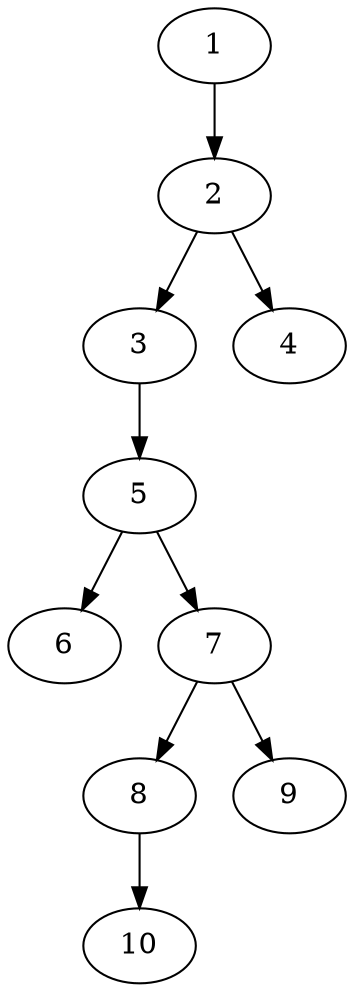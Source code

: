 // DAG (tier=1-easy, mode=data, n=10, ccr=0.309, fat=0.434, density=0.390, regular=0.791, jump=0.057, mindata=1048576, maxdata=8388608)
// DAG automatically generated by daggen at Sun Aug 24 16:33:33 2025
// /home/ermia/Project/Environments/daggen/bin/daggen --dot --ccr 0.309 --fat 0.434 --regular 0.791 --density 0.390 --jump 0.057 --mindata 1048576 --maxdata 8388608 -n 10 
digraph G {
  1 [size="103291628475469791232", alpha="0.19", expect_size="51645814237734895616"]
  1 -> 2 [size ="176116509704192"]
  2 [size="31989418429709588", alpha="0.13", expect_size="15994709214854794"]
  2 -> 3 [size ="539424077119488"]
  2 -> 4 [size ="539424077119488"]
  3 [size="24249588964147120", alpha="0.07", expect_size="12124794482073560"]
  3 -> 5 [size ="552689217830912"]
  4 [size="348652005259341", alpha="0.19", expect_size="174326002629670"]
  5 [size="587059152365910228992", alpha="0.18", expect_size="293529576182955114496"]
  5 -> 6 [size ="560890256556032"]
  5 -> 7 [size ="560890256556032"]
  6 [size="304784259487316836352", alpha="0.02", expect_size="152392129743658418176"]
  7 [size="1086491213878044", alpha="0.08", expect_size="543245606939022"]
  7 -> 8 [size ="31149661356032"]
  7 -> 9 [size ="31149661356032"]
  8 [size="6137654157433110528", alpha="0.12", expect_size="3068827078716555264"]
  8 -> 10 [size ="26817910013952"]
  9 [size="1185710344135757056", alpha="0.19", expect_size="592855172067878528"]
  10 [size="247641165514987232", alpha="0.13", expect_size="123820582757493616"]
}